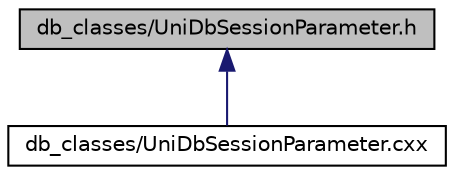 digraph "db_classes/UniDbSessionParameter.h"
{
  edge [fontname="Helvetica",fontsize="10",labelfontname="Helvetica",labelfontsize="10"];
  node [fontname="Helvetica",fontsize="10",shape=record];
  Node1 [label="db_classes/UniDbSessionParameter.h",height=0.2,width=0.4,color="black", fillcolor="grey75", style="filled", fontcolor="black"];
  Node1 -> Node2 [dir="back",color="midnightblue",fontsize="10",style="solid",fontname="Helvetica"];
  Node2 [label="db_classes/UniDbSessionParameter.cxx",height=0.2,width=0.4,color="black", fillcolor="white", style="filled",URL="$_uni_db_session_parameter_8cxx.html"];
}
